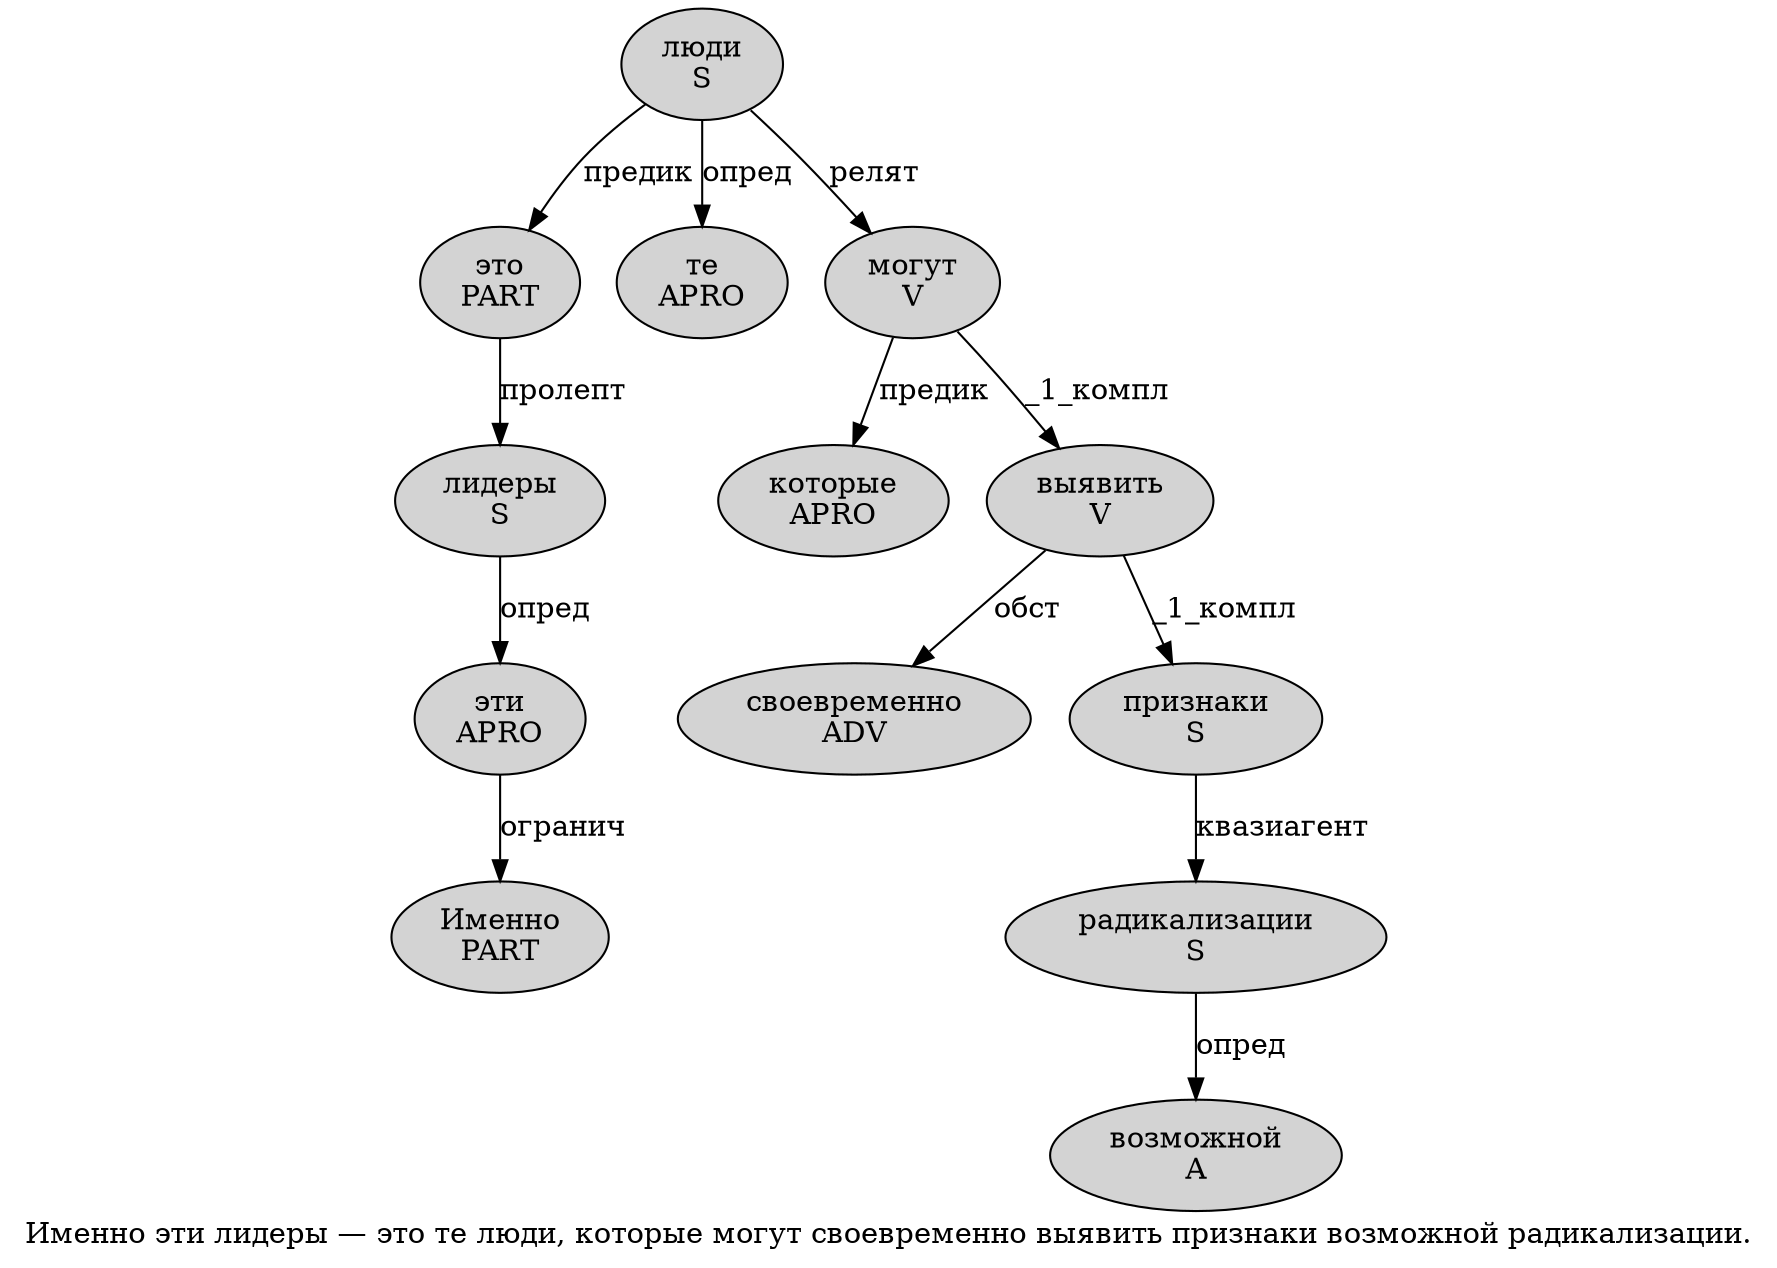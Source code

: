 digraph SENTENCE_200 {
	graph [label="Именно эти лидеры — это те люди, которые могут своевременно выявить признаки возможной радикализации."]
	node [style=filled]
		0 [label="Именно
PART" color="" fillcolor=lightgray penwidth=1 shape=ellipse]
		1 [label="эти
APRO" color="" fillcolor=lightgray penwidth=1 shape=ellipse]
		2 [label="лидеры
S" color="" fillcolor=lightgray penwidth=1 shape=ellipse]
		4 [label="это
PART" color="" fillcolor=lightgray penwidth=1 shape=ellipse]
		5 [label="те
APRO" color="" fillcolor=lightgray penwidth=1 shape=ellipse]
		6 [label="люди
S" color="" fillcolor=lightgray penwidth=1 shape=ellipse]
		8 [label="которые
APRO" color="" fillcolor=lightgray penwidth=1 shape=ellipse]
		9 [label="могут
V" color="" fillcolor=lightgray penwidth=1 shape=ellipse]
		10 [label="своевременно
ADV" color="" fillcolor=lightgray penwidth=1 shape=ellipse]
		11 [label="выявить
V" color="" fillcolor=lightgray penwidth=1 shape=ellipse]
		12 [label="признаки
S" color="" fillcolor=lightgray penwidth=1 shape=ellipse]
		13 [label="возможной
A" color="" fillcolor=lightgray penwidth=1 shape=ellipse]
		14 [label="радикализации
S" color="" fillcolor=lightgray penwidth=1 shape=ellipse]
			2 -> 1 [label="опред"]
			12 -> 14 [label="квазиагент"]
			14 -> 13 [label="опред"]
			9 -> 8 [label="предик"]
			9 -> 11 [label="_1_компл"]
			4 -> 2 [label="пролепт"]
			6 -> 4 [label="предик"]
			6 -> 5 [label="опред"]
			6 -> 9 [label="релят"]
			1 -> 0 [label="огранич"]
			11 -> 10 [label="обст"]
			11 -> 12 [label="_1_компл"]
}